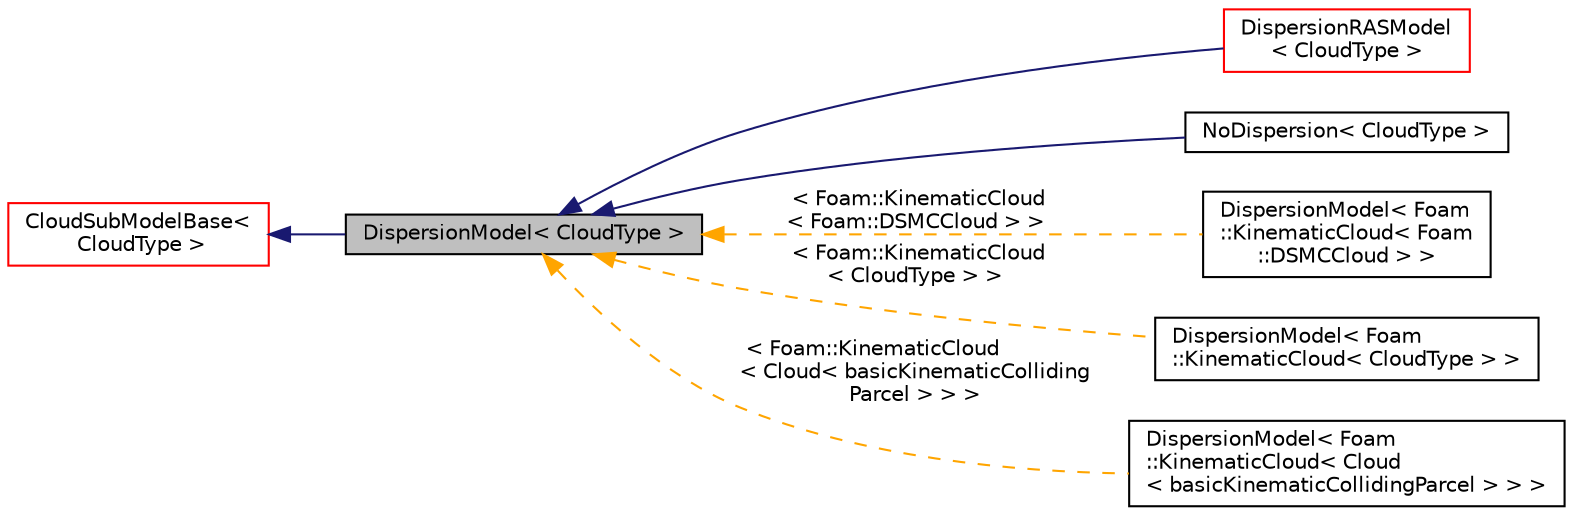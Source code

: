 digraph "DispersionModel&lt; CloudType &gt;"
{
  bgcolor="transparent";
  edge [fontname="Helvetica",fontsize="10",labelfontname="Helvetica",labelfontsize="10"];
  node [fontname="Helvetica",fontsize="10",shape=record];
  rankdir="LR";
  Node0 [label="DispersionModel\< CloudType \>",height=0.2,width=0.4,color="black", fillcolor="grey75", style="filled", fontcolor="black"];
  Node1 -> Node0 [dir="back",color="midnightblue",fontsize="10",style="solid",fontname="Helvetica"];
  Node1 [label="CloudSubModelBase\<\l CloudType \>",height=0.2,width=0.4,color="red",URL="$a25133.html",tooltip="Base class for cloud sub-models. "];
  Node0 -> Node3 [dir="back",color="midnightblue",fontsize="10",style="solid",fontname="Helvetica"];
  Node3 [label="DispersionRASModel\l\< CloudType \>",height=0.2,width=0.4,color="red",URL="$a25725.html",tooltip="Base class for particle dispersion models based on RAS turbulence. "];
  Node0 -> Node6 [dir="back",color="midnightblue",fontsize="10",style="solid",fontname="Helvetica"];
  Node6 [label="NoDispersion\< CloudType \>",height=0.2,width=0.4,color="black",URL="$a25173.html",tooltip="Place holder for &#39;none&#39; option. "];
  Node0 -> Node7 [dir="back",color="orange",fontsize="10",style="dashed",label=" \< Foam::KinematicCloud\l\< Foam::DSMCCloud \> \>" ,fontname="Helvetica"];
  Node7 [label="DispersionModel\< Foam\l::KinematicCloud\< Foam\l::DSMCCloud \> \>",height=0.2,width=0.4,color="black",URL="$a24897.html"];
  Node0 -> Node8 [dir="back",color="orange",fontsize="10",style="dashed",label=" \< Foam::KinematicCloud\l\< CloudType \> \>" ,fontname="Helvetica"];
  Node8 [label="DispersionModel\< Foam\l::KinematicCloud\< CloudType \> \>",height=0.2,width=0.4,color="black",URL="$a24897.html"];
  Node0 -> Node9 [dir="back",color="orange",fontsize="10",style="dashed",label=" \< Foam::KinematicCloud\l\< Cloud\< basicKinematicColliding\lParcel \> \> \>" ,fontname="Helvetica"];
  Node9 [label="DispersionModel\< Foam\l::KinematicCloud\< Cloud\l\< basicKinematicCollidingParcel \> \> \>",height=0.2,width=0.4,color="black",URL="$a24897.html"];
}
